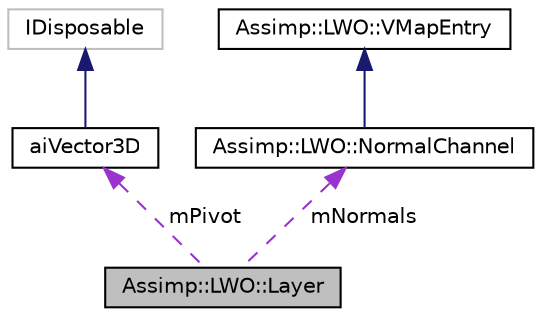 digraph "Assimp::LWO::Layer"
{
  edge [fontname="Helvetica",fontsize="10",labelfontname="Helvetica",labelfontsize="10"];
  node [fontname="Helvetica",fontsize="10",shape=record];
  Node1 [label="Assimp::LWO::Layer",height=0.2,width=0.4,color="black", fillcolor="grey75", style="filled", fontcolor="black"];
  Node2 -> Node1 [dir="back",color="darkorchid3",fontsize="10",style="dashed",label=" mPivot" ];
  Node2 [label="aiVector3D",height=0.2,width=0.4,color="black", fillcolor="white", style="filled",URL="$structai_vector3_d.html"];
  Node3 -> Node2 [dir="back",color="midnightblue",fontsize="10",style="solid"];
  Node3 [label="IDisposable",height=0.2,width=0.4,color="grey75", fillcolor="white", style="filled"];
  Node4 -> Node1 [dir="back",color="darkorchid3",fontsize="10",style="dashed",label=" mNormals" ];
  Node4 [label="Assimp::LWO::NormalChannel",height=0.2,width=0.4,color="black", fillcolor="white", style="filled",URL="$struct_assimp_1_1_l_w_o_1_1_normal_channel.html",tooltip="Represents a vertex-normals channel (MODO extension) "];
  Node5 -> Node4 [dir="back",color="midnightblue",fontsize="10",style="solid"];
  Node5 [label="Assimp::LWO::VMapEntry",height=0.2,width=0.4,color="black", fillcolor="white", style="filled",URL="$struct_assimp_1_1_l_w_o_1_1_v_map_entry.html",tooltip="Base structure for all vertex map representations. "];
}
